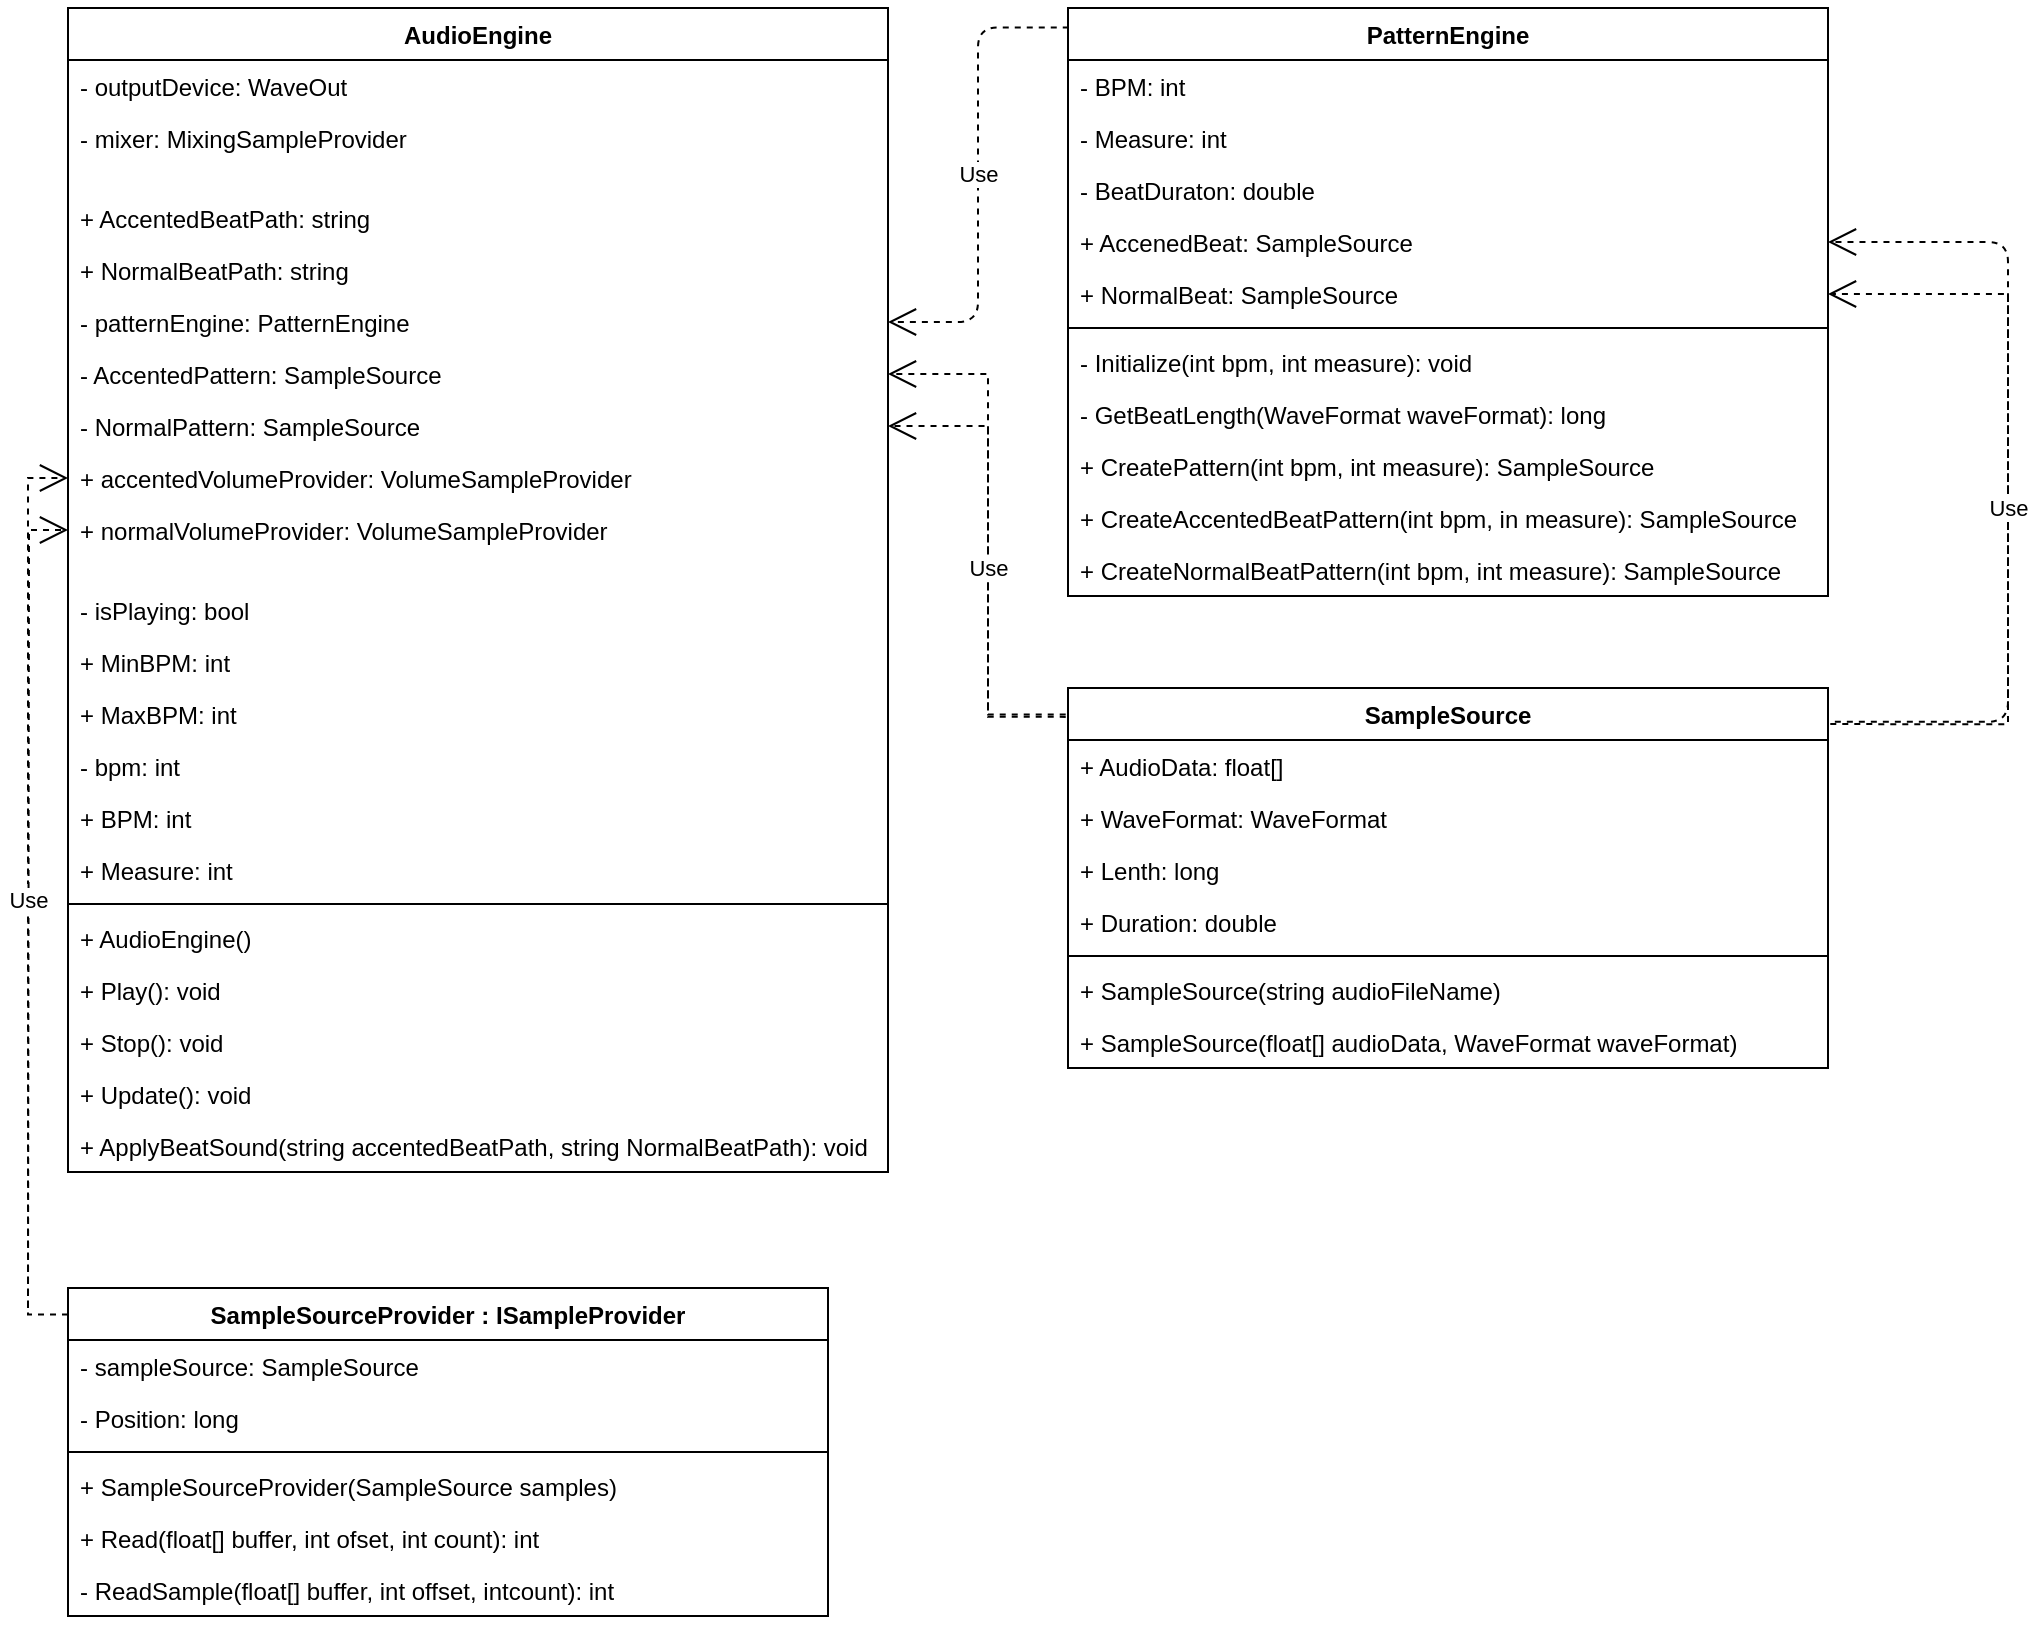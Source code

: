 <mxfile version="17.4.0" type="device"><diagram id="hEJ1f0DDMva_21FO3Hea" name="Page-1"><mxGraphModel dx="1422" dy="772" grid="1" gridSize="10" guides="1" tooltips="1" connect="1" arrows="1" fold="1" page="1" pageScale="1" pageWidth="827" pageHeight="1169" math="0" shadow="0"><root><object label="" id="0"><mxCell/></object><mxCell id="1" parent="0"/><object label="AudioEngine" id="37s2W81Upft1lwWymTpi-36"><mxCell style="swimlane;fontStyle=1;align=center;verticalAlign=top;childLayout=stackLayout;horizontal=1;startSize=26;horizontalStack=0;resizeParent=1;resizeParentMax=0;resizeLast=0;collapsible=1;marginBottom=0;" parent="1" vertex="1"><mxGeometry x="40" y="40" width="410" height="582" as="geometry"/></mxCell></object><mxCell id="37s2W81Upft1lwWymTpi-37" value="- outputDevice: WaveOut" style="text;strokeColor=none;fillColor=none;align=left;verticalAlign=top;spacingLeft=4;spacingRight=4;overflow=hidden;rotatable=0;points=[[0,0.5],[1,0.5]];portConstraint=eastwest;" parent="37s2W81Upft1lwWymTpi-36" vertex="1"><mxGeometry y="26" width="410" height="26" as="geometry"/></mxCell><mxCell id="37s2W81Upft1lwWymTpi-53" value="- mixer: MixingSampleProvider" style="text;strokeColor=none;fillColor=none;align=left;verticalAlign=top;spacingLeft=4;spacingRight=4;overflow=hidden;rotatable=0;points=[[0,0.5],[1,0.5]];portConstraint=eastwest;" parent="37s2W81Upft1lwWymTpi-36" vertex="1"><mxGeometry y="52" width="410" height="26" as="geometry"/></mxCell><mxCell id="LEkhZVcks05DKTJUJPBR-7" value="" style="text;strokeColor=none;fillColor=none;align=left;verticalAlign=middle;spacingTop=-1;spacingLeft=4;spacingRight=4;rotatable=0;labelPosition=right;points=[];portConstraint=eastwest;" parent="37s2W81Upft1lwWymTpi-36" vertex="1"><mxGeometry y="78" width="410" height="14" as="geometry"/></mxCell><mxCell id="37s2W81Upft1lwWymTpi-54" value="+ AccentedBeatPath: string" style="text;strokeColor=none;fillColor=none;align=left;verticalAlign=top;spacingLeft=4;spacingRight=4;overflow=hidden;rotatable=0;points=[[0,0.5],[1,0.5]];portConstraint=eastwest;" parent="37s2W81Upft1lwWymTpi-36" vertex="1"><mxGeometry y="92" width="410" height="26" as="geometry"/></mxCell><mxCell id="37s2W81Upft1lwWymTpi-55" value="+ NormalBeatPath: string" style="text;strokeColor=none;fillColor=none;align=left;verticalAlign=top;spacingLeft=4;spacingRight=4;overflow=hidden;rotatable=0;points=[[0,0.5],[1,0.5]];portConstraint=eastwest;" parent="37s2W81Upft1lwWymTpi-36" vertex="1"><mxGeometry y="118" width="410" height="26" as="geometry"/></mxCell><mxCell id="LEkhZVcks05DKTJUJPBR-1" value="- patternEngine: PatternEngine" style="text;strokeColor=none;fillColor=none;align=left;verticalAlign=top;spacingLeft=4;spacingRight=4;overflow=hidden;rotatable=0;points=[[0,0.5],[1,0.5]];portConstraint=eastwest;" parent="37s2W81Upft1lwWymTpi-36" vertex="1"><mxGeometry y="144" width="410" height="26" as="geometry"/></mxCell><mxCell id="LEkhZVcks05DKTJUJPBR-2" value="- AccentedPattern: SampleSource" style="text;strokeColor=none;fillColor=none;align=left;verticalAlign=top;spacingLeft=4;spacingRight=4;overflow=hidden;rotatable=0;points=[[0,0.5],[1,0.5]];portConstraint=eastwest;" parent="37s2W81Upft1lwWymTpi-36" vertex="1"><mxGeometry y="170" width="410" height="26" as="geometry"/></mxCell><mxCell id="LEkhZVcks05DKTJUJPBR-3" value="- NormalPattern: SampleSource" style="text;strokeColor=none;fillColor=none;align=left;verticalAlign=top;spacingLeft=4;spacingRight=4;overflow=hidden;rotatable=0;points=[[0,0.5],[1,0.5]];portConstraint=eastwest;" parent="37s2W81Upft1lwWymTpi-36" vertex="1"><mxGeometry y="196" width="410" height="26" as="geometry"/></mxCell><mxCell id="LEkhZVcks05DKTJUJPBR-5" value="+ accentedVolumeProvider: VolumeSampleProvider" style="text;strokeColor=none;fillColor=none;align=left;verticalAlign=top;spacingLeft=4;spacingRight=4;overflow=hidden;rotatable=0;points=[[0,0.5],[1,0.5]];portConstraint=eastwest;" parent="37s2W81Upft1lwWymTpi-36" vertex="1"><mxGeometry y="222" width="410" height="26" as="geometry"/></mxCell><mxCell id="LEkhZVcks05DKTJUJPBR-6" value="+ normalVolumeProvider: VolumeSampleProvider" style="text;strokeColor=none;fillColor=none;align=left;verticalAlign=top;spacingLeft=4;spacingRight=4;overflow=hidden;rotatable=0;points=[[0,0.5],[1,0.5]];portConstraint=eastwest;" parent="37s2W81Upft1lwWymTpi-36" vertex="1"><mxGeometry y="248" width="410" height="26" as="geometry"/></mxCell><mxCell id="LEkhZVcks05DKTJUJPBR-8" value="" style="text;strokeColor=none;fillColor=none;align=left;verticalAlign=middle;spacingTop=-1;spacingLeft=4;spacingRight=4;rotatable=0;labelPosition=right;points=[];portConstraint=eastwest;" parent="37s2W81Upft1lwWymTpi-36" vertex="1"><mxGeometry y="274" width="410" height="14" as="geometry"/></mxCell><mxCell id="LEkhZVcks05DKTJUJPBR-9" value="- isPlaying: bool" style="text;strokeColor=none;fillColor=none;align=left;verticalAlign=top;spacingLeft=4;spacingRight=4;overflow=hidden;rotatable=0;points=[[0,0.5],[1,0.5]];portConstraint=eastwest;" parent="37s2W81Upft1lwWymTpi-36" vertex="1"><mxGeometry y="288" width="410" height="26" as="geometry"/></mxCell><mxCell id="LEkhZVcks05DKTJUJPBR-10" value="+ MinBPM: int" style="text;strokeColor=none;fillColor=none;align=left;verticalAlign=top;spacingLeft=4;spacingRight=4;overflow=hidden;rotatable=0;points=[[0,0.5],[1,0.5]];portConstraint=eastwest;" parent="37s2W81Upft1lwWymTpi-36" vertex="1"><mxGeometry y="314" width="410" height="26" as="geometry"/></mxCell><mxCell id="LEkhZVcks05DKTJUJPBR-11" value="+ MaxBPM: int" style="text;strokeColor=none;fillColor=none;align=left;verticalAlign=top;spacingLeft=4;spacingRight=4;overflow=hidden;rotatable=0;points=[[0,0.5],[1,0.5]];portConstraint=eastwest;" parent="37s2W81Upft1lwWymTpi-36" vertex="1"><mxGeometry y="340" width="410" height="26" as="geometry"/></mxCell><mxCell id="LEkhZVcks05DKTJUJPBR-12" value="- bpm: int" style="text;strokeColor=none;fillColor=none;align=left;verticalAlign=top;spacingLeft=4;spacingRight=4;overflow=hidden;rotatable=0;points=[[0,0.5],[1,0.5]];portConstraint=eastwest;" parent="37s2W81Upft1lwWymTpi-36" vertex="1"><mxGeometry y="366" width="410" height="26" as="geometry"/></mxCell><mxCell id="LEkhZVcks05DKTJUJPBR-14" value="+ BPM: int" style="text;strokeColor=none;fillColor=none;align=left;verticalAlign=top;spacingLeft=4;spacingRight=4;overflow=hidden;rotatable=0;points=[[0,0.5],[1,0.5]];portConstraint=eastwest;" parent="37s2W81Upft1lwWymTpi-36" vertex="1"><mxGeometry y="392" width="410" height="26" as="geometry"/></mxCell><mxCell id="LEkhZVcks05DKTJUJPBR-16" value="+ Measure: int" style="text;strokeColor=none;fillColor=none;align=left;verticalAlign=top;spacingLeft=4;spacingRight=4;overflow=hidden;rotatable=0;points=[[0,0.5],[1,0.5]];portConstraint=eastwest;" parent="37s2W81Upft1lwWymTpi-36" vertex="1"><mxGeometry y="418" width="410" height="26" as="geometry"/></mxCell><mxCell id="37s2W81Upft1lwWymTpi-38" value="" style="line;strokeWidth=1;fillColor=none;align=left;verticalAlign=middle;spacingTop=-1;spacingLeft=3;spacingRight=3;rotatable=0;labelPosition=right;points=[];portConstraint=eastwest;" parent="37s2W81Upft1lwWymTpi-36" vertex="1"><mxGeometry y="444" width="410" height="8" as="geometry"/></mxCell><mxCell id="37s2W81Upft1lwWymTpi-39" value="+ AudioEngine()" style="text;strokeColor=none;fillColor=none;align=left;verticalAlign=top;spacingLeft=4;spacingRight=4;overflow=hidden;rotatable=0;points=[[0,0.5],[1,0.5]];portConstraint=eastwest;" parent="37s2W81Upft1lwWymTpi-36" vertex="1"><mxGeometry y="452" width="410" height="26" as="geometry"/></mxCell><mxCell id="LEkhZVcks05DKTJUJPBR-24" value="+ Play(): void" style="text;strokeColor=none;fillColor=none;align=left;verticalAlign=top;spacingLeft=4;spacingRight=4;overflow=hidden;rotatable=0;points=[[0,0.5],[1,0.5]];portConstraint=eastwest;" parent="37s2W81Upft1lwWymTpi-36" vertex="1"><mxGeometry y="478" width="410" height="26" as="geometry"/></mxCell><mxCell id="LEkhZVcks05DKTJUJPBR-23" value="+ Stop(): void" style="text;strokeColor=none;fillColor=none;align=left;verticalAlign=top;spacingLeft=4;spacingRight=4;overflow=hidden;rotatable=0;points=[[0,0.5],[1,0.5]];portConstraint=eastwest;" parent="37s2W81Upft1lwWymTpi-36" vertex="1"><mxGeometry y="504" width="410" height="26" as="geometry"/></mxCell><mxCell id="LEkhZVcks05DKTJUJPBR-22" value="+ Update(): void" style="text;strokeColor=none;fillColor=none;align=left;verticalAlign=top;spacingLeft=4;spacingRight=4;overflow=hidden;rotatable=0;points=[[0,0.5],[1,0.5]];portConstraint=eastwest;" parent="37s2W81Upft1lwWymTpi-36" vertex="1"><mxGeometry y="530" width="410" height="26" as="geometry"/></mxCell><mxCell id="LEkhZVcks05DKTJUJPBR-20" value="+ ApplyBeatSound(string accentedBeatPath, string NormalBeatPath): void" style="text;strokeColor=none;fillColor=none;align=left;verticalAlign=top;spacingLeft=4;spacingRight=4;overflow=hidden;rotatable=0;points=[[0,0.5],[1,0.5]];portConstraint=eastwest;" parent="37s2W81Upft1lwWymTpi-36" vertex="1"><mxGeometry y="556" width="410" height="26" as="geometry"/></mxCell><mxCell id="LEkhZVcks05DKTJUJPBR-25" value="PatternEngine" style="swimlane;fontStyle=1;align=center;verticalAlign=top;childLayout=stackLayout;horizontal=1;startSize=26;horizontalStack=0;resizeParent=1;resizeParentMax=0;resizeLast=0;collapsible=1;marginBottom=0;" parent="1" vertex="1"><mxGeometry x="540" y="40" width="380" height="294" as="geometry"/></mxCell><mxCell id="LEkhZVcks05DKTJUJPBR-26" value="- BPM: int" style="text;strokeColor=none;fillColor=none;align=left;verticalAlign=top;spacingLeft=4;spacingRight=4;overflow=hidden;rotatable=0;points=[[0,0.5],[1,0.5]];portConstraint=eastwest;" parent="LEkhZVcks05DKTJUJPBR-25" vertex="1"><mxGeometry y="26" width="380" height="26" as="geometry"/></mxCell><mxCell id="LEkhZVcks05DKTJUJPBR-29" value="- Measure: int" style="text;strokeColor=none;fillColor=none;align=left;verticalAlign=top;spacingLeft=4;spacingRight=4;overflow=hidden;rotatable=0;points=[[0,0.5],[1,0.5]];portConstraint=eastwest;" parent="LEkhZVcks05DKTJUJPBR-25" vertex="1"><mxGeometry y="52" width="380" height="26" as="geometry"/></mxCell><mxCell id="LEkhZVcks05DKTJUJPBR-31" value="- BeatDuraton: double" style="text;strokeColor=none;fillColor=none;align=left;verticalAlign=top;spacingLeft=4;spacingRight=4;overflow=hidden;rotatable=0;points=[[0,0.5],[1,0.5]];portConstraint=eastwest;" parent="LEkhZVcks05DKTJUJPBR-25" vertex="1"><mxGeometry y="78" width="380" height="26" as="geometry"/></mxCell><mxCell id="LEkhZVcks05DKTJUJPBR-30" value="+ AccenedBeat: SampleSource" style="text;strokeColor=none;fillColor=none;align=left;verticalAlign=top;spacingLeft=4;spacingRight=4;overflow=hidden;rotatable=0;points=[[0,0.5],[1,0.5]];portConstraint=eastwest;" parent="LEkhZVcks05DKTJUJPBR-25" vertex="1"><mxGeometry y="104" width="380" height="26" as="geometry"/></mxCell><mxCell id="LEkhZVcks05DKTJUJPBR-32" value="+ NormalBeat: SampleSource" style="text;strokeColor=none;fillColor=none;align=left;verticalAlign=top;spacingLeft=4;spacingRight=4;overflow=hidden;rotatable=0;points=[[0,0.5],[1,0.5]];portConstraint=eastwest;" parent="LEkhZVcks05DKTJUJPBR-25" vertex="1"><mxGeometry y="130" width="380" height="26" as="geometry"/></mxCell><mxCell id="LEkhZVcks05DKTJUJPBR-27" value="" style="line;strokeWidth=1;fillColor=none;align=left;verticalAlign=middle;spacingTop=-1;spacingLeft=3;spacingRight=3;rotatable=0;labelPosition=right;points=[];portConstraint=eastwest;" parent="LEkhZVcks05DKTJUJPBR-25" vertex="1"><mxGeometry y="156" width="380" height="8" as="geometry"/></mxCell><mxCell id="LEkhZVcks05DKTJUJPBR-28" value="- Initialize(int bpm, int measure): void" style="text;strokeColor=none;fillColor=none;align=left;verticalAlign=top;spacingLeft=4;spacingRight=4;overflow=hidden;rotatable=0;points=[[0,0.5],[1,0.5]];portConstraint=eastwest;" parent="LEkhZVcks05DKTJUJPBR-25" vertex="1"><mxGeometry y="164" width="380" height="26" as="geometry"/></mxCell><mxCell id="LEkhZVcks05DKTJUJPBR-33" value="- GetBeatLength(WaveFormat waveFormat): long" style="text;strokeColor=none;fillColor=none;align=left;verticalAlign=top;spacingLeft=4;spacingRight=4;overflow=hidden;rotatable=0;points=[[0,0.5],[1,0.5]];portConstraint=eastwest;" parent="LEkhZVcks05DKTJUJPBR-25" vertex="1"><mxGeometry y="190" width="380" height="26" as="geometry"/></mxCell><mxCell id="LEkhZVcks05DKTJUJPBR-34" value="+ CreatePattern(int bpm, int measure): SampleSource" style="text;strokeColor=none;fillColor=none;align=left;verticalAlign=top;spacingLeft=4;spacingRight=4;overflow=hidden;rotatable=0;points=[[0,0.5],[1,0.5]];portConstraint=eastwest;" parent="LEkhZVcks05DKTJUJPBR-25" vertex="1"><mxGeometry y="216" width="380" height="26" as="geometry"/></mxCell><mxCell id="LEkhZVcks05DKTJUJPBR-35" value="+ CreateAccentedBeatPattern(int bpm, in measure): SampleSource" style="text;strokeColor=none;fillColor=none;align=left;verticalAlign=top;spacingLeft=4;spacingRight=4;overflow=hidden;rotatable=0;points=[[0,0.5],[1,0.5]];portConstraint=eastwest;" parent="LEkhZVcks05DKTJUJPBR-25" vertex="1"><mxGeometry y="242" width="380" height="26" as="geometry"/></mxCell><mxCell id="LEkhZVcks05DKTJUJPBR-36" value="+ CreateNormalBeatPattern(int bpm, int measure): SampleSource" style="text;strokeColor=none;fillColor=none;align=left;verticalAlign=top;spacingLeft=4;spacingRight=4;overflow=hidden;rotatable=0;points=[[0,0.5],[1,0.5]];portConstraint=eastwest;" parent="LEkhZVcks05DKTJUJPBR-25" vertex="1"><mxGeometry y="268" width="380" height="26" as="geometry"/></mxCell><mxCell id="-h9ddWxo9itD3FFOeqLl-1" value="Use" style="endArrow=open;endSize=12;dashed=1;html=1;entryX=1;entryY=0.5;entryDx=0;entryDy=0;exitX=0.001;exitY=0.033;exitDx=0;exitDy=0;exitPerimeter=0;rounded=1;edgeStyle=orthogonalEdgeStyle;" parent="1" source="LEkhZVcks05DKTJUJPBR-25" target="LEkhZVcks05DKTJUJPBR-1" edge="1"><mxGeometry width="160" relative="1" as="geometry"><mxPoint x="500" y="450" as="sourcePoint"/><mxPoint x="520" y="670" as="targetPoint"/></mxGeometry></mxCell><mxCell id="-h9ddWxo9itD3FFOeqLl-2" value="SampleSource" style="swimlane;fontStyle=1;align=center;verticalAlign=top;childLayout=stackLayout;horizontal=1;startSize=26;horizontalStack=0;resizeParent=1;resizeParentMax=0;resizeLast=0;collapsible=1;marginBottom=0;" parent="1" vertex="1"><mxGeometry x="540" y="380" width="380" height="190" as="geometry"/></mxCell><mxCell id="-h9ddWxo9itD3FFOeqLl-3" value="+ AudioData: float[]" style="text;strokeColor=none;fillColor=none;align=left;verticalAlign=top;spacingLeft=4;spacingRight=4;overflow=hidden;rotatable=0;points=[[0,0.5],[1,0.5]];portConstraint=eastwest;" parent="-h9ddWxo9itD3FFOeqLl-2" vertex="1"><mxGeometry y="26" width="380" height="26" as="geometry"/></mxCell><mxCell id="-h9ddWxo9itD3FFOeqLl-11" value="+ WaveFormat: WaveFormat" style="text;strokeColor=none;fillColor=none;align=left;verticalAlign=top;spacingLeft=4;spacingRight=4;overflow=hidden;rotatable=0;points=[[0,0.5],[1,0.5]];portConstraint=eastwest;" parent="-h9ddWxo9itD3FFOeqLl-2" vertex="1"><mxGeometry y="52" width="380" height="26" as="geometry"/></mxCell><mxCell id="-h9ddWxo9itD3FFOeqLl-10" value="+ Lenth: long" style="text;strokeColor=none;fillColor=none;align=left;verticalAlign=top;spacingLeft=4;spacingRight=4;overflow=hidden;rotatable=0;points=[[0,0.5],[1,0.5]];portConstraint=eastwest;" parent="-h9ddWxo9itD3FFOeqLl-2" vertex="1"><mxGeometry y="78" width="380" height="26" as="geometry"/></mxCell><mxCell id="-h9ddWxo9itD3FFOeqLl-9" value="+ Duration: double" style="text;strokeColor=none;fillColor=none;align=left;verticalAlign=top;spacingLeft=4;spacingRight=4;overflow=hidden;rotatable=0;points=[[0,0.5],[1,0.5]];portConstraint=eastwest;" parent="-h9ddWxo9itD3FFOeqLl-2" vertex="1"><mxGeometry y="104" width="380" height="26" as="geometry"/></mxCell><mxCell id="-h9ddWxo9itD3FFOeqLl-4" value="" style="line;strokeWidth=1;fillColor=none;align=left;verticalAlign=middle;spacingTop=-1;spacingLeft=3;spacingRight=3;rotatable=0;labelPosition=right;points=[];portConstraint=eastwest;" parent="-h9ddWxo9itD3FFOeqLl-2" vertex="1"><mxGeometry y="130" width="380" height="8" as="geometry"/></mxCell><mxCell id="-h9ddWxo9itD3FFOeqLl-5" value="+ SampleSource(string audioFileName)" style="text;strokeColor=none;fillColor=none;align=left;verticalAlign=top;spacingLeft=4;spacingRight=4;overflow=hidden;rotatable=0;points=[[0,0.5],[1,0.5]];portConstraint=eastwest;" parent="-h9ddWxo9itD3FFOeqLl-2" vertex="1"><mxGeometry y="138" width="380" height="26" as="geometry"/></mxCell><mxCell id="-h9ddWxo9itD3FFOeqLl-12" value="+ SampleSource(float[] audioData, WaveFormat waveFormat)" style="text;strokeColor=none;fillColor=none;align=left;verticalAlign=top;spacingLeft=4;spacingRight=4;overflow=hidden;rotatable=0;points=[[0,0.5],[1,0.5]];portConstraint=eastwest;" parent="-h9ddWxo9itD3FFOeqLl-2" vertex="1"><mxGeometry y="164" width="380" height="26" as="geometry"/></mxCell><mxCell id="-h9ddWxo9itD3FFOeqLl-13" value="Use" style="endArrow=open;endSize=12;dashed=1;html=1;entryX=1;entryY=0.5;entryDx=0;entryDy=0;rounded=1;edgeStyle=orthogonalEdgeStyle;exitX=1.009;exitY=0.089;exitDx=0;exitDy=0;exitPerimeter=0;" parent="1" source="-h9ddWxo9itD3FFOeqLl-2" target="LEkhZVcks05DKTJUJPBR-30" edge="1"><mxGeometry x="-0.071" width="160" relative="1" as="geometry"><mxPoint x="840" y="650" as="sourcePoint"/><mxPoint x="610.0" y="807.3" as="targetPoint"/><Array as="points"><mxPoint x="1010" y="397"/><mxPoint x="1010" y="157"/></Array><mxPoint y="-1" as="offset"/></mxGeometry></mxCell><mxCell id="-h9ddWxo9itD3FFOeqLl-14" value="Use" style="endArrow=open;endSize=12;dashed=1;html=1;rounded=0;jumpStyle=sharp;exitX=1.003;exitY=0.095;exitDx=0;exitDy=0;exitPerimeter=0;entryX=1;entryY=0.5;entryDx=0;entryDy=0;edgeStyle=orthogonalEdgeStyle;" parent="1" source="-h9ddWxo9itD3FFOeqLl-2" target="LEkhZVcks05DKTJUJPBR-32" edge="1"><mxGeometry width="160" relative="1" as="geometry"><mxPoint x="810" y="670" as="sourcePoint"/><mxPoint x="970" y="670" as="targetPoint"/><Array as="points"><mxPoint x="1010" y="398"/><mxPoint x="1010" y="183"/></Array></mxGeometry></mxCell><mxCell id="-h9ddWxo9itD3FFOeqLl-15" value="Use" style="endArrow=open;endSize=12;dashed=1;html=1;rounded=0;jumpStyle=sharp;exitX=-0.003;exitY=0.07;exitDx=0;exitDy=0;exitPerimeter=0;entryX=1;entryY=0.5;entryDx=0;entryDy=0;edgeStyle=orthogonalEdgeStyle;" parent="1" source="-h9ddWxo9itD3FFOeqLl-2" target="LEkhZVcks05DKTJUJPBR-2" edge="1"><mxGeometry x="-0.134" width="160" relative="1" as="geometry"><mxPoint x="450" y="700" as="sourcePoint"/><mxPoint x="610" y="700" as="targetPoint"/><Array as="points"><mxPoint x="500" y="393"/><mxPoint x="500" y="223"/></Array><mxPoint as="offset"/></mxGeometry></mxCell><mxCell id="-h9ddWxo9itD3FFOeqLl-16" value="Use" style="endArrow=open;endSize=12;dashed=1;html=1;rounded=0;jumpStyle=sharp;exitX=-0.003;exitY=0.076;exitDx=0;exitDy=0;exitPerimeter=0;entryX=1;entryY=0.5;entryDx=0;entryDy=0;edgeStyle=orthogonalEdgeStyle;" parent="1" source="-h9ddWxo9itD3FFOeqLl-2" target="LEkhZVcks05DKTJUJPBR-3" edge="1"><mxGeometry x="-0.033" width="160" relative="1" as="geometry"><mxPoint x="490" y="770" as="sourcePoint"/><mxPoint x="650" y="770" as="targetPoint"/><Array as="points"><mxPoint x="500" y="394"/><mxPoint x="500" y="249"/></Array><mxPoint as="offset"/></mxGeometry></mxCell><mxCell id="-h9ddWxo9itD3FFOeqLl-17" value="SampleSourceProvider : ISampleProvider" style="swimlane;fontStyle=1;align=center;verticalAlign=top;childLayout=stackLayout;horizontal=1;startSize=26;horizontalStack=0;resizeParent=1;resizeParentMax=0;resizeLast=0;collapsible=1;marginBottom=0;" parent="1" vertex="1"><mxGeometry x="40" y="680" width="380" height="164" as="geometry"/></mxCell><mxCell id="-h9ddWxo9itD3FFOeqLl-18" value="- sampleSource: SampleSource" style="text;strokeColor=none;fillColor=none;align=left;verticalAlign=top;spacingLeft=4;spacingRight=4;overflow=hidden;rotatable=0;points=[[0,0.5],[1,0.5]];portConstraint=eastwest;" parent="-h9ddWxo9itD3FFOeqLl-17" vertex="1"><mxGeometry y="26" width="380" height="26" as="geometry"/></mxCell><mxCell id="-h9ddWxo9itD3FFOeqLl-21" value="- Position: long" style="text;strokeColor=none;fillColor=none;align=left;verticalAlign=top;spacingLeft=4;spacingRight=4;overflow=hidden;rotatable=0;points=[[0,0.5],[1,0.5]];portConstraint=eastwest;" parent="-h9ddWxo9itD3FFOeqLl-17" vertex="1"><mxGeometry y="52" width="380" height="26" as="geometry"/></mxCell><mxCell id="-h9ddWxo9itD3FFOeqLl-19" value="" style="line;strokeWidth=1;fillColor=none;align=left;verticalAlign=middle;spacingTop=-1;spacingLeft=3;spacingRight=3;rotatable=0;labelPosition=right;points=[];portConstraint=eastwest;" parent="-h9ddWxo9itD3FFOeqLl-17" vertex="1"><mxGeometry y="78" width="380" height="8" as="geometry"/></mxCell><mxCell id="-h9ddWxo9itD3FFOeqLl-20" value="+ SampleSourceProvider(SampleSource samples)" style="text;strokeColor=none;fillColor=none;align=left;verticalAlign=top;spacingLeft=4;spacingRight=4;overflow=hidden;rotatable=0;points=[[0,0.5],[1,0.5]];portConstraint=eastwest;" parent="-h9ddWxo9itD3FFOeqLl-17" vertex="1"><mxGeometry y="86" width="380" height="26" as="geometry"/></mxCell><mxCell id="-h9ddWxo9itD3FFOeqLl-22" value="+ Read(float[] buffer, int ofset, int count): int" style="text;strokeColor=none;fillColor=none;align=left;verticalAlign=top;spacingLeft=4;spacingRight=4;overflow=hidden;rotatable=0;points=[[0,0.5],[1,0.5]];portConstraint=eastwest;" parent="-h9ddWxo9itD3FFOeqLl-17" vertex="1"><mxGeometry y="112" width="380" height="26" as="geometry"/></mxCell><mxCell id="-h9ddWxo9itD3FFOeqLl-23" value="- ReadSample(float[] buffer, int offset, intcount): int" style="text;strokeColor=none;fillColor=none;align=left;verticalAlign=top;spacingLeft=4;spacingRight=4;overflow=hidden;rotatable=0;points=[[0,0.5],[1,0.5]];portConstraint=eastwest;" parent="-h9ddWxo9itD3FFOeqLl-17" vertex="1"><mxGeometry y="138" width="380" height="26" as="geometry"/></mxCell><mxCell id="-h9ddWxo9itD3FFOeqLl-24" value="Use" style="endArrow=open;endSize=12;dashed=1;html=1;rounded=0;jumpStyle=sharp;exitX=0;exitY=0.081;exitDx=0;exitDy=0;exitPerimeter=0;entryX=0;entryY=0.5;entryDx=0;entryDy=0;edgeStyle=orthogonalEdgeStyle;" parent="1" source="-h9ddWxo9itD3FFOeqLl-17" target="LEkhZVcks05DKTJUJPBR-5" edge="1"><mxGeometry width="160" relative="1" as="geometry"><mxPoint x="420" y="840" as="sourcePoint"/><mxPoint x="580" y="840" as="targetPoint"/><Array as="points"><mxPoint x="20" y="693"/><mxPoint x="20" y="275"/></Array></mxGeometry></mxCell><mxCell id="-h9ddWxo9itD3FFOeqLl-25" value="Use" style="endArrow=open;endSize=12;dashed=1;html=1;rounded=0;jumpStyle=sharp;entryX=0;entryY=0.5;entryDx=0;entryDy=0;edgeStyle=orthogonalEdgeStyle;" parent="1" target="LEkhZVcks05DKTJUJPBR-6" edge="1"><mxGeometry width="160" relative="1" as="geometry"><mxPoint x="20" y="690" as="sourcePoint"/><mxPoint x="330" y="890" as="targetPoint"/></mxGeometry></mxCell></root></mxGraphModel></diagram></mxfile>